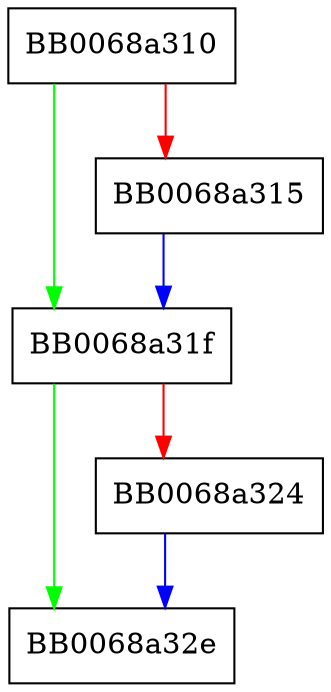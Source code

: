 digraph X509_get0_signature {
  node [shape="box"];
  graph [splines=ortho];
  BB0068a310 -> BB0068a31f [color="green"];
  BB0068a310 -> BB0068a315 [color="red"];
  BB0068a315 -> BB0068a31f [color="blue"];
  BB0068a31f -> BB0068a32e [color="green"];
  BB0068a31f -> BB0068a324 [color="red"];
  BB0068a324 -> BB0068a32e [color="blue"];
}